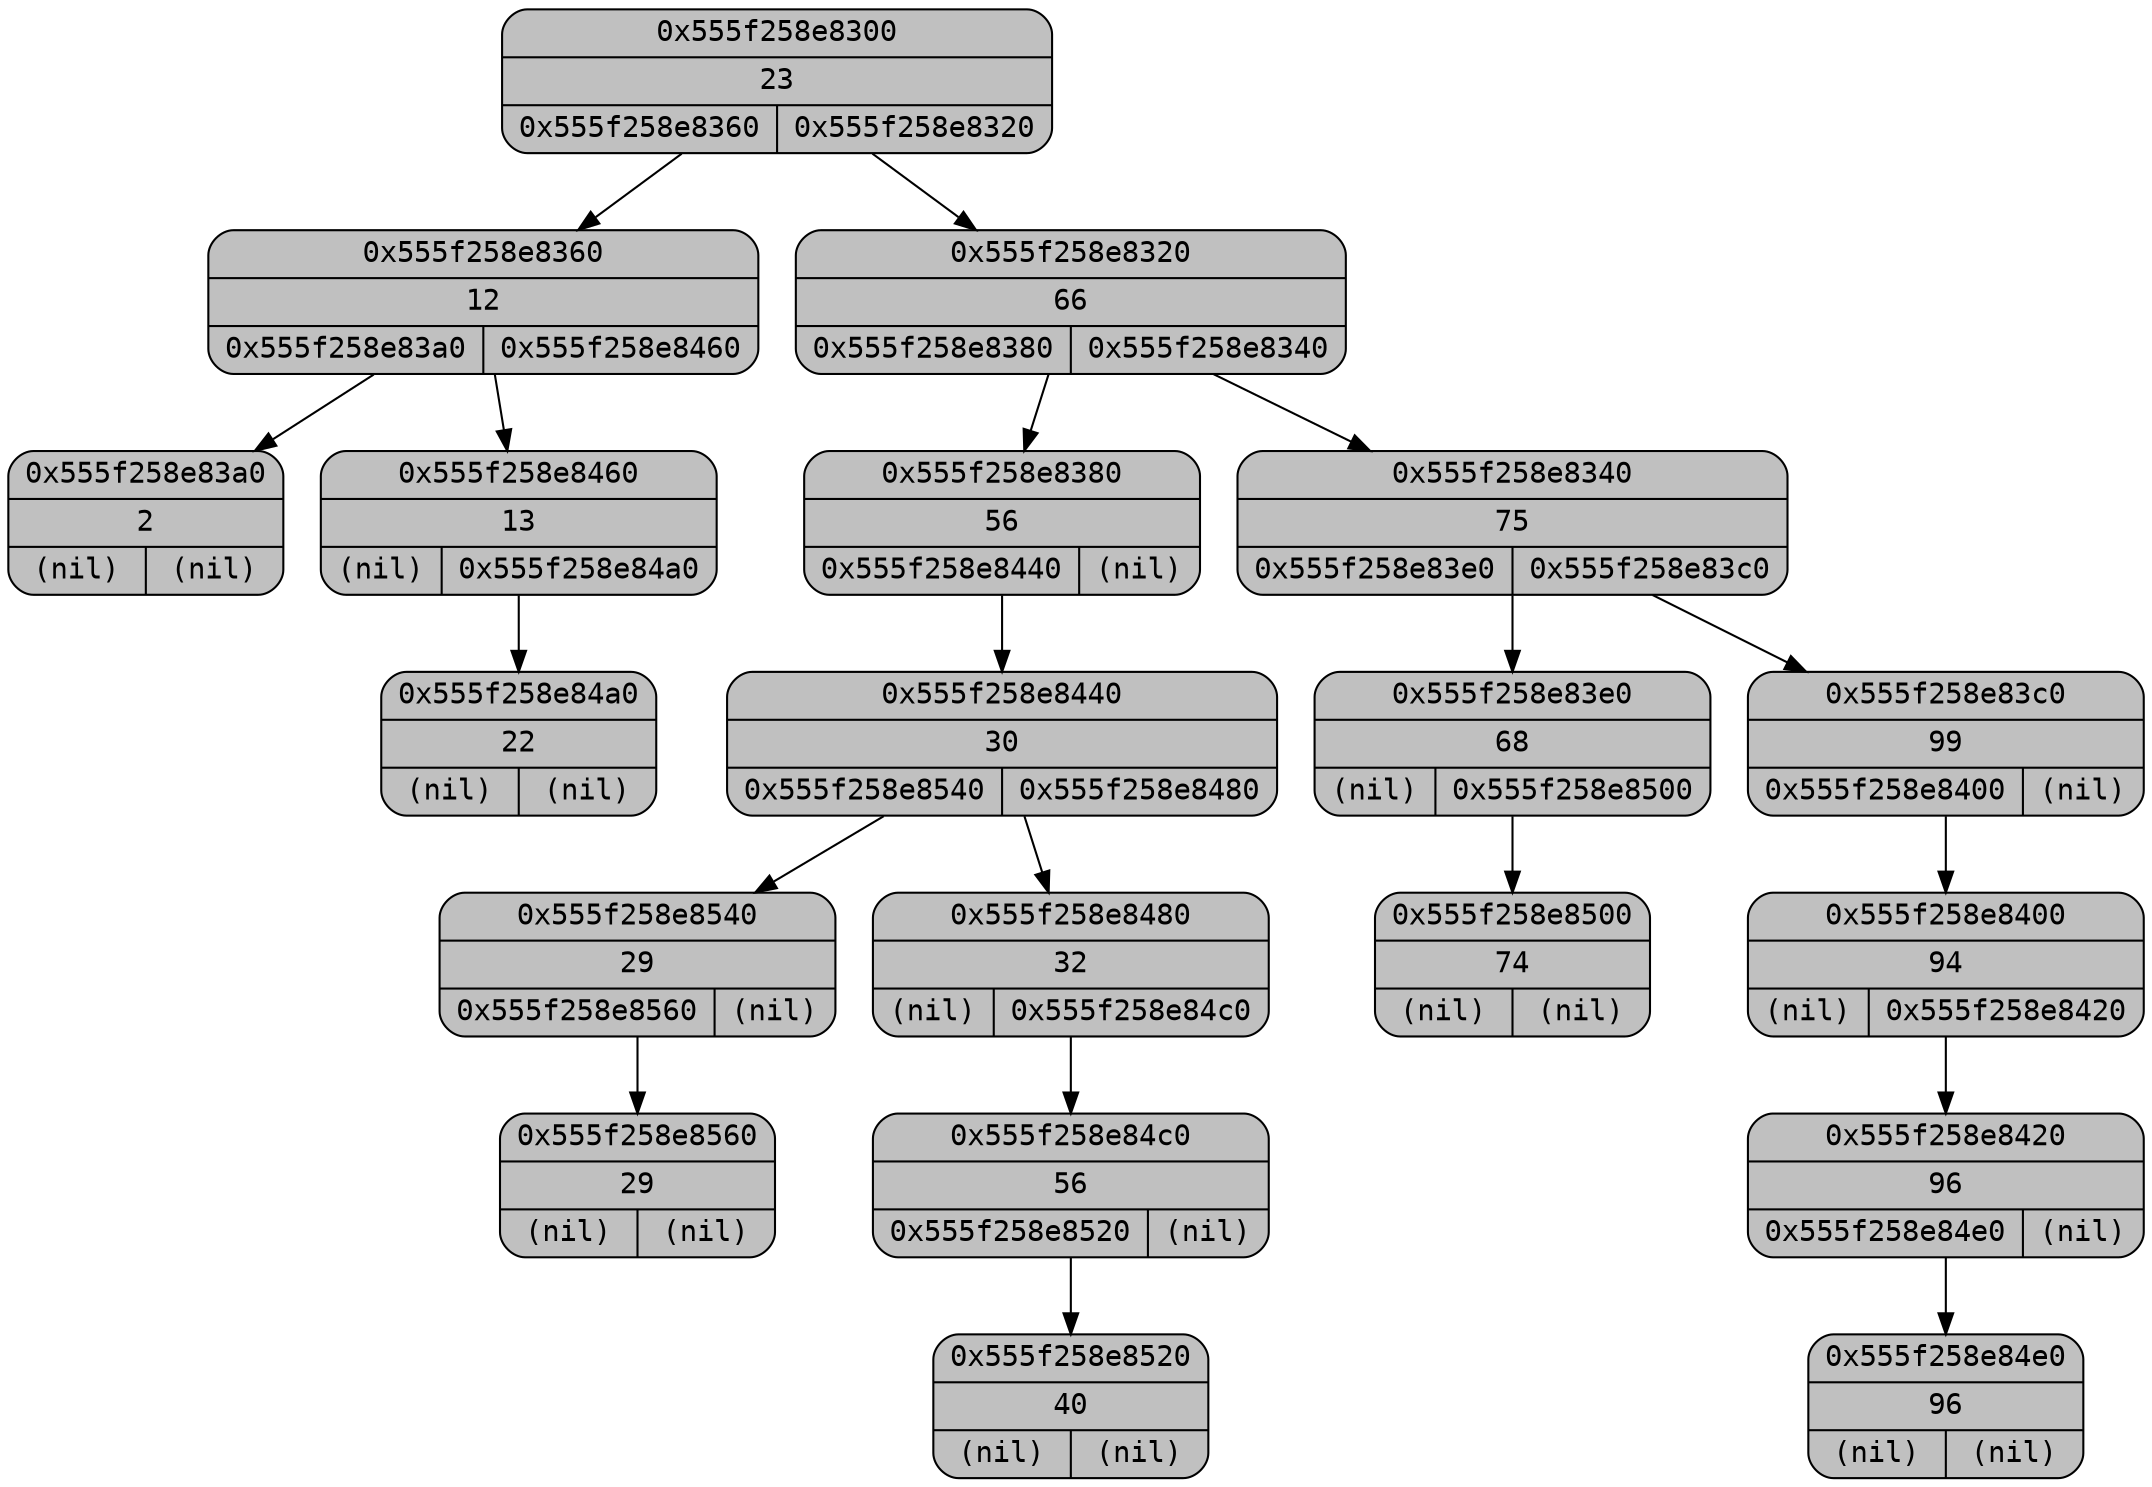 digraph G
{
  node
  [
    fontname=Monospace
    shape=Mrecord
    style=filled
    fillcolor=grey
  ];
  "0x555f258e83a0" [label="{0x555f258e83a0|2|{(nil)|(nil)}}"];
  "0x555f258e8360" [label="{0x555f258e8360|12|{0x555f258e83a0|0x555f258e8460}}"];
  "0x555f258e8360" -> "0x555f258e83a0";
  "0x555f258e8360" -> "0x555f258e8460";
  "0x555f258e8460" [label="{0x555f258e8460|13|{(nil)|0x555f258e84a0}}"];
  "0x555f258e8460" -> "0x555f258e84a0";
  "0x555f258e84a0" [label="{0x555f258e84a0|22|{(nil)|(nil)}}"];
  "0x555f258e8300" [label="{0x555f258e8300|23|{0x555f258e8360|0x555f258e8320}}"];
  "0x555f258e8300" -> "0x555f258e8360";
  "0x555f258e8300" -> "0x555f258e8320";
  "0x555f258e8560" [label="{0x555f258e8560|29|{(nil)|(nil)}}"];
  "0x555f258e8540" [label="{0x555f258e8540|29|{0x555f258e8560|(nil)}}"];
  "0x555f258e8540" -> "0x555f258e8560";
  "0x555f258e8440" [label="{0x555f258e8440|30|{0x555f258e8540|0x555f258e8480}}"];
  "0x555f258e8440" -> "0x555f258e8540";
  "0x555f258e8440" -> "0x555f258e8480";
  "0x555f258e8480" [label="{0x555f258e8480|32|{(nil)|0x555f258e84c0}}"];
  "0x555f258e8480" -> "0x555f258e84c0";
  "0x555f258e8520" [label="{0x555f258e8520|40|{(nil)|(nil)}}"];
  "0x555f258e84c0" [label="{0x555f258e84c0|56|{0x555f258e8520|(nil)}}"];
  "0x555f258e84c0" -> "0x555f258e8520";
  "0x555f258e8380" [label="{0x555f258e8380|56|{0x555f258e8440|(nil)}}"];
  "0x555f258e8380" -> "0x555f258e8440";
  "0x555f258e8320" [label="{0x555f258e8320|66|{0x555f258e8380|0x555f258e8340}}"];
  "0x555f258e8320" -> "0x555f258e8380";
  "0x555f258e8320" -> "0x555f258e8340";
  "0x555f258e83e0" [label="{0x555f258e83e0|68|{(nil)|0x555f258e8500}}"];
  "0x555f258e83e0" -> "0x555f258e8500";
  "0x555f258e8500" [label="{0x555f258e8500|74|{(nil)|(nil)}}"];
  "0x555f258e8340" [label="{0x555f258e8340|75|{0x555f258e83e0|0x555f258e83c0}}"];
  "0x555f258e8340" -> "0x555f258e83e0";
  "0x555f258e8340" -> "0x555f258e83c0";
  "0x555f258e8400" [label="{0x555f258e8400|94|{(nil)|0x555f258e8420}}"];
  "0x555f258e8400" -> "0x555f258e8420";
  "0x555f258e84e0" [label="{0x555f258e84e0|96|{(nil)|(nil)}}"];
  "0x555f258e8420" [label="{0x555f258e8420|96|{0x555f258e84e0|(nil)}}"];
  "0x555f258e8420" -> "0x555f258e84e0";
  "0x555f258e83c0" [label="{0x555f258e83c0|99|{0x555f258e8400|(nil)}}"];
  "0x555f258e83c0" -> "0x555f258e8400";
}
